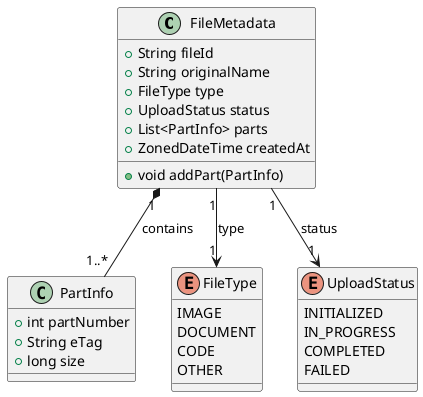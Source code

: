 @startuml
class FileMetadata {
  +String fileId
  +String originalName
  +FileType type
  +UploadStatus status
  +List<PartInfo> parts
  +ZonedDateTime createdAt
  +void addPart(PartInfo)
}

class PartInfo {
  +int partNumber
  +String eTag
  +long size
}

enum FileType {
  IMAGE
  DOCUMENT
  CODE
  OTHER
}

enum UploadStatus {
  INITIALIZED
  IN_PROGRESS
  COMPLETED
  FAILED
}

FileMetadata "1" *-- "1..*" PartInfo : contains
FileMetadata "1" --> "1" FileType : type
FileMetadata "1" --> "1" UploadStatus : status
@enduml